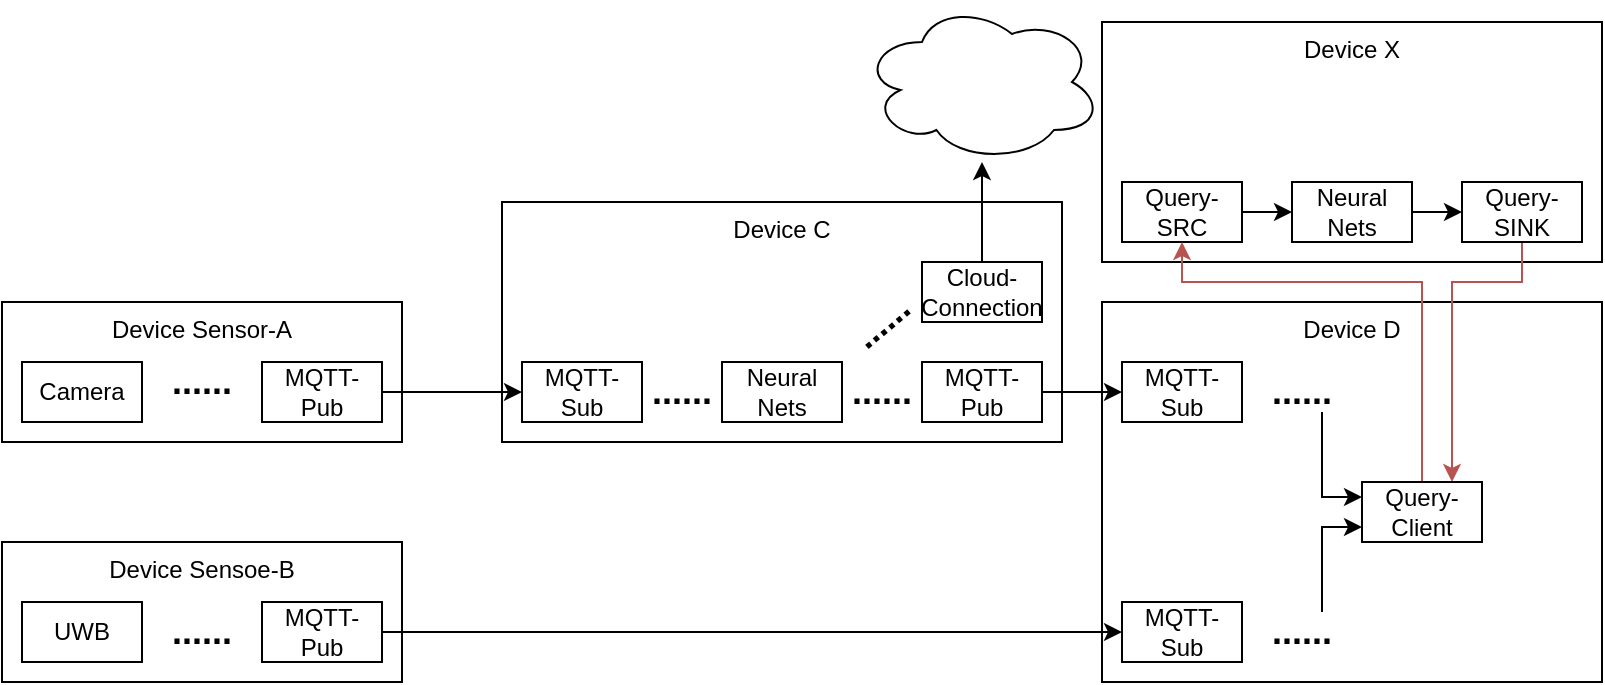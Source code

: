 <mxfile version="13.1.3" type="github">
  <diagram id="ip2O5Ybl5RpQ2q_g-aW2" name="Page-1">
    <mxGraphModel dx="1422" dy="794" grid="1" gridSize="10" guides="1" tooltips="1" connect="1" arrows="1" fold="1" page="1" pageScale="1" pageWidth="827" pageHeight="1169" math="0" shadow="0">
      <root>
        <mxCell id="0" />
        <mxCell id="1" parent="0" />
        <mxCell id="BDaKdYpWsBn_IQr6M0nE-1" value="Device Sensor-A" style="rounded=0;whiteSpace=wrap;html=1;verticalAlign=top;" vertex="1" parent="1">
          <mxGeometry x="30" y="220" width="200" height="70" as="geometry" />
        </mxCell>
        <mxCell id="BDaKdYpWsBn_IQr6M0nE-2" value="Device Sensoe-B" style="rounded=0;whiteSpace=wrap;html=1;verticalAlign=top;" vertex="1" parent="1">
          <mxGeometry x="30" y="340" width="200" height="70" as="geometry" />
        </mxCell>
        <mxCell id="BDaKdYpWsBn_IQr6M0nE-3" value="Device C" style="rounded=0;whiteSpace=wrap;html=1;verticalAlign=top;" vertex="1" parent="1">
          <mxGeometry x="280" y="170" width="280" height="120" as="geometry" />
        </mxCell>
        <mxCell id="BDaKdYpWsBn_IQr6M0nE-4" value="Device D" style="rounded=0;whiteSpace=wrap;html=1;verticalAlign=top;" vertex="1" parent="1">
          <mxGeometry x="580" y="220" width="250" height="190" as="geometry" />
        </mxCell>
        <mxCell id="BDaKdYpWsBn_IQr6M0nE-5" value="Device X" style="rounded=0;whiteSpace=wrap;html=1;verticalAlign=top;" vertex="1" parent="1">
          <mxGeometry x="580" y="80" width="250" height="120" as="geometry" />
        </mxCell>
        <mxCell id="BDaKdYpWsBn_IQr6M0nE-6" value="Camera" style="rounded=0;whiteSpace=wrap;html=1;" vertex="1" parent="1">
          <mxGeometry x="40" y="250" width="60" height="30" as="geometry" />
        </mxCell>
        <mxCell id="BDaKdYpWsBn_IQr6M0nE-26" style="edgeStyle=orthogonalEdgeStyle;rounded=0;orthogonalLoop=1;jettySize=auto;html=1;exitX=1;exitY=0.5;exitDx=0;exitDy=0;entryX=0;entryY=0.5;entryDx=0;entryDy=0;" edge="1" parent="1" source="BDaKdYpWsBn_IQr6M0nE-7" target="BDaKdYpWsBn_IQr6M0nE-12">
          <mxGeometry relative="1" as="geometry" />
        </mxCell>
        <mxCell id="BDaKdYpWsBn_IQr6M0nE-7" value="MQTT-Pub" style="rounded=0;whiteSpace=wrap;html=1;" vertex="1" parent="1">
          <mxGeometry x="160" y="250" width="60" height="30" as="geometry" />
        </mxCell>
        <mxCell id="BDaKdYpWsBn_IQr6M0nE-8" value="&lt;b&gt;&lt;font style=&quot;font-size: 18px&quot;&gt;......&lt;/font&gt;&lt;/b&gt;" style="text;html=1;strokeColor=none;fillColor=none;align=center;verticalAlign=middle;whiteSpace=wrap;rounded=0;" vertex="1" parent="1">
          <mxGeometry x="110" y="250" width="40" height="20" as="geometry" />
        </mxCell>
        <mxCell id="BDaKdYpWsBn_IQr6M0nE-9" value="UWB" style="rounded=0;whiteSpace=wrap;html=1;" vertex="1" parent="1">
          <mxGeometry x="40" y="370" width="60" height="30" as="geometry" />
        </mxCell>
        <mxCell id="BDaKdYpWsBn_IQr6M0nE-29" style="edgeStyle=orthogonalEdgeStyle;rounded=0;orthogonalLoop=1;jettySize=auto;html=1;exitX=1;exitY=0.5;exitDx=0;exitDy=0;entryX=0;entryY=0.5;entryDx=0;entryDy=0;" edge="1" parent="1" source="BDaKdYpWsBn_IQr6M0nE-10" target="BDaKdYpWsBn_IQr6M0nE-28">
          <mxGeometry relative="1" as="geometry" />
        </mxCell>
        <mxCell id="BDaKdYpWsBn_IQr6M0nE-10" value="MQTT-Pub" style="rounded=0;whiteSpace=wrap;html=1;" vertex="1" parent="1">
          <mxGeometry x="160" y="370" width="60" height="30" as="geometry" />
        </mxCell>
        <mxCell id="BDaKdYpWsBn_IQr6M0nE-11" value="&lt;b&gt;&lt;font style=&quot;font-size: 18px&quot;&gt;......&lt;/font&gt;&lt;/b&gt;" style="text;html=1;strokeColor=none;fillColor=none;align=center;verticalAlign=middle;whiteSpace=wrap;rounded=0;" vertex="1" parent="1">
          <mxGeometry x="110" y="375" width="40" height="20" as="geometry" />
        </mxCell>
        <mxCell id="BDaKdYpWsBn_IQr6M0nE-12" value="MQTT-Sub" style="rounded=0;whiteSpace=wrap;html=1;" vertex="1" parent="1">
          <mxGeometry x="290" y="250" width="60" height="30" as="geometry" />
        </mxCell>
        <mxCell id="BDaKdYpWsBn_IQr6M0nE-13" value="Neural Nets" style="rounded=0;whiteSpace=wrap;html=1;" vertex="1" parent="1">
          <mxGeometry x="390" y="250" width="60" height="30" as="geometry" />
        </mxCell>
        <mxCell id="BDaKdYpWsBn_IQr6M0nE-16" value="&lt;b&gt;&lt;font style=&quot;font-size: 18px&quot;&gt;......&lt;/font&gt;&lt;/b&gt;" style="text;html=1;strokeColor=none;fillColor=none;align=center;verticalAlign=middle;whiteSpace=wrap;rounded=0;" vertex="1" parent="1">
          <mxGeometry x="350" y="255" width="40" height="20" as="geometry" />
        </mxCell>
        <mxCell id="BDaKdYpWsBn_IQr6M0nE-17" value="&lt;b&gt;&lt;font style=&quot;font-size: 18px&quot;&gt;......&lt;/font&gt;&lt;/b&gt;" style="text;html=1;strokeColor=none;fillColor=none;align=center;verticalAlign=middle;whiteSpace=wrap;rounded=0;" vertex="1" parent="1">
          <mxGeometry x="450" y="255" width="40" height="20" as="geometry" />
        </mxCell>
        <mxCell id="BDaKdYpWsBn_IQr6M0nE-31" style="edgeStyle=orthogonalEdgeStyle;rounded=0;orthogonalLoop=1;jettySize=auto;html=1;exitX=1;exitY=0.5;exitDx=0;exitDy=0;entryX=0;entryY=0.5;entryDx=0;entryDy=0;" edge="1" parent="1" source="BDaKdYpWsBn_IQr6M0nE-18" target="BDaKdYpWsBn_IQr6M0nE-27">
          <mxGeometry relative="1" as="geometry" />
        </mxCell>
        <mxCell id="BDaKdYpWsBn_IQr6M0nE-18" value="MQTT-Pub" style="rounded=0;whiteSpace=wrap;html=1;" vertex="1" parent="1">
          <mxGeometry x="490" y="250" width="60" height="30" as="geometry" />
        </mxCell>
        <mxCell id="BDaKdYpWsBn_IQr6M0nE-23" style="edgeStyle=orthogonalEdgeStyle;rounded=0;orthogonalLoop=1;jettySize=auto;html=1;exitX=1;exitY=0.5;exitDx=0;exitDy=0;entryX=0;entryY=0.5;entryDx=0;entryDy=0;" edge="1" parent="1" source="BDaKdYpWsBn_IQr6M0nE-19" target="BDaKdYpWsBn_IQr6M0nE-22">
          <mxGeometry relative="1" as="geometry" />
        </mxCell>
        <mxCell id="BDaKdYpWsBn_IQr6M0nE-19" value="Query-SRC" style="rounded=0;whiteSpace=wrap;html=1;" vertex="1" parent="1">
          <mxGeometry x="590" y="160" width="60" height="30" as="geometry" />
        </mxCell>
        <mxCell id="BDaKdYpWsBn_IQr6M0nE-39" style="edgeStyle=orthogonalEdgeStyle;rounded=0;orthogonalLoop=1;jettySize=auto;html=1;exitX=0.5;exitY=1;exitDx=0;exitDy=0;entryX=0.75;entryY=0;entryDx=0;entryDy=0;fillColor=#f8cecc;strokeColor=#b85450;" edge="1" parent="1" source="BDaKdYpWsBn_IQr6M0nE-20" target="BDaKdYpWsBn_IQr6M0nE-32">
          <mxGeometry relative="1" as="geometry">
            <Array as="points">
              <mxPoint x="790" y="210" />
              <mxPoint x="755" y="210" />
            </Array>
          </mxGeometry>
        </mxCell>
        <mxCell id="BDaKdYpWsBn_IQr6M0nE-20" value="Query-SINK" style="rounded=0;whiteSpace=wrap;html=1;" vertex="1" parent="1">
          <mxGeometry x="760" y="160" width="60" height="30" as="geometry" />
        </mxCell>
        <mxCell id="BDaKdYpWsBn_IQr6M0nE-25" style="edgeStyle=orthogonalEdgeStyle;rounded=0;orthogonalLoop=1;jettySize=auto;html=1;exitX=1;exitY=0.5;exitDx=0;exitDy=0;entryX=0;entryY=0.5;entryDx=0;entryDy=0;" edge="1" parent="1" source="BDaKdYpWsBn_IQr6M0nE-22" target="BDaKdYpWsBn_IQr6M0nE-20">
          <mxGeometry relative="1" as="geometry" />
        </mxCell>
        <mxCell id="BDaKdYpWsBn_IQr6M0nE-22" value="Neural Nets" style="rounded=0;whiteSpace=wrap;html=1;" vertex="1" parent="1">
          <mxGeometry x="675" y="160" width="60" height="30" as="geometry" />
        </mxCell>
        <mxCell id="BDaKdYpWsBn_IQr6M0nE-27" value="MQTT-Sub" style="rounded=0;whiteSpace=wrap;html=1;" vertex="1" parent="1">
          <mxGeometry x="590" y="250" width="60" height="30" as="geometry" />
        </mxCell>
        <mxCell id="BDaKdYpWsBn_IQr6M0nE-28" value="MQTT-Sub" style="rounded=0;whiteSpace=wrap;html=1;" vertex="1" parent="1">
          <mxGeometry x="590" y="370" width="60" height="30" as="geometry" />
        </mxCell>
        <mxCell id="BDaKdYpWsBn_IQr6M0nE-38" style="edgeStyle=orthogonalEdgeStyle;rounded=0;orthogonalLoop=1;jettySize=auto;html=1;exitX=0.5;exitY=0;exitDx=0;exitDy=0;entryX=0.5;entryY=1;entryDx=0;entryDy=0;fillColor=#f8cecc;strokeColor=#b85450;" edge="1" parent="1" source="BDaKdYpWsBn_IQr6M0nE-32" target="BDaKdYpWsBn_IQr6M0nE-19">
          <mxGeometry relative="1" as="geometry">
            <Array as="points">
              <mxPoint x="740" y="210" />
              <mxPoint x="620" y="210" />
            </Array>
          </mxGeometry>
        </mxCell>
        <mxCell id="BDaKdYpWsBn_IQr6M0nE-32" value="Query-Client" style="rounded=0;whiteSpace=wrap;html=1;" vertex="1" parent="1">
          <mxGeometry x="710" y="310" width="60" height="30" as="geometry" />
        </mxCell>
        <mxCell id="BDaKdYpWsBn_IQr6M0nE-37" style="edgeStyle=orthogonalEdgeStyle;rounded=0;orthogonalLoop=1;jettySize=auto;html=1;exitX=0.75;exitY=0;exitDx=0;exitDy=0;entryX=0;entryY=0.75;entryDx=0;entryDy=0;" edge="1" parent="1" source="BDaKdYpWsBn_IQr6M0nE-34" target="BDaKdYpWsBn_IQr6M0nE-32">
          <mxGeometry relative="1" as="geometry" />
        </mxCell>
        <mxCell id="BDaKdYpWsBn_IQr6M0nE-34" value="&lt;b&gt;&lt;font style=&quot;font-size: 18px&quot;&gt;......&lt;/font&gt;&lt;/b&gt;" style="text;html=1;strokeColor=none;fillColor=none;align=center;verticalAlign=middle;whiteSpace=wrap;rounded=0;" vertex="1" parent="1">
          <mxGeometry x="660" y="375" width="40" height="20" as="geometry" />
        </mxCell>
        <mxCell id="BDaKdYpWsBn_IQr6M0nE-36" style="edgeStyle=orthogonalEdgeStyle;rounded=0;orthogonalLoop=1;jettySize=auto;html=1;exitX=0.75;exitY=1;exitDx=0;exitDy=0;entryX=0;entryY=0.25;entryDx=0;entryDy=0;" edge="1" parent="1" source="BDaKdYpWsBn_IQr6M0nE-35" target="BDaKdYpWsBn_IQr6M0nE-32">
          <mxGeometry relative="1" as="geometry" />
        </mxCell>
        <mxCell id="BDaKdYpWsBn_IQr6M0nE-35" value="&lt;b&gt;&lt;font style=&quot;font-size: 18px&quot;&gt;......&lt;/font&gt;&lt;/b&gt;" style="text;html=1;strokeColor=none;fillColor=none;align=center;verticalAlign=middle;whiteSpace=wrap;rounded=0;" vertex="1" parent="1">
          <mxGeometry x="660" y="255" width="40" height="20" as="geometry" />
        </mxCell>
        <mxCell id="BDaKdYpWsBn_IQr6M0nE-40" value="" style="ellipse;shape=cloud;whiteSpace=wrap;html=1;" vertex="1" parent="1">
          <mxGeometry x="460" y="70" width="120" height="80" as="geometry" />
        </mxCell>
        <mxCell id="BDaKdYpWsBn_IQr6M0nE-43" style="edgeStyle=orthogonalEdgeStyle;rounded=0;orthogonalLoop=1;jettySize=auto;html=1;exitX=0.5;exitY=0;exitDx=0;exitDy=0;" edge="1" parent="1" source="BDaKdYpWsBn_IQr6M0nE-41" target="BDaKdYpWsBn_IQr6M0nE-40">
          <mxGeometry relative="1" as="geometry" />
        </mxCell>
        <mxCell id="BDaKdYpWsBn_IQr6M0nE-41" value="Cloud-Connection" style="rounded=0;whiteSpace=wrap;html=1;" vertex="1" parent="1">
          <mxGeometry x="490" y="200" width="60" height="30" as="geometry" />
        </mxCell>
        <mxCell id="BDaKdYpWsBn_IQr6M0nE-42" value="&lt;b&gt;&lt;font style=&quot;font-size: 18px&quot;&gt;......&lt;/font&gt;&lt;/b&gt;" style="text;html=1;strokeColor=none;fillColor=none;align=center;verticalAlign=middle;whiteSpace=wrap;rounded=0;rotation=-40;" vertex="1" parent="1">
          <mxGeometry x="450" y="220" width="40" height="20" as="geometry" />
        </mxCell>
      </root>
    </mxGraphModel>
  </diagram>
</mxfile>
